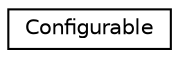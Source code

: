 digraph G
{
  edge [fontname="Helvetica",fontsize="10",labelfontname="Helvetica",labelfontsize="10"];
  node [fontname="Helvetica",fontsize="10",shape=record];
  rankdir="LR";
  Node1 [label="Configurable",height=0.2,width=0.4,color="black", fillcolor="white", style="filled",URL="$class_configurable.html",tooltip="The base class for all classes that read values from the configuration system."];
}
